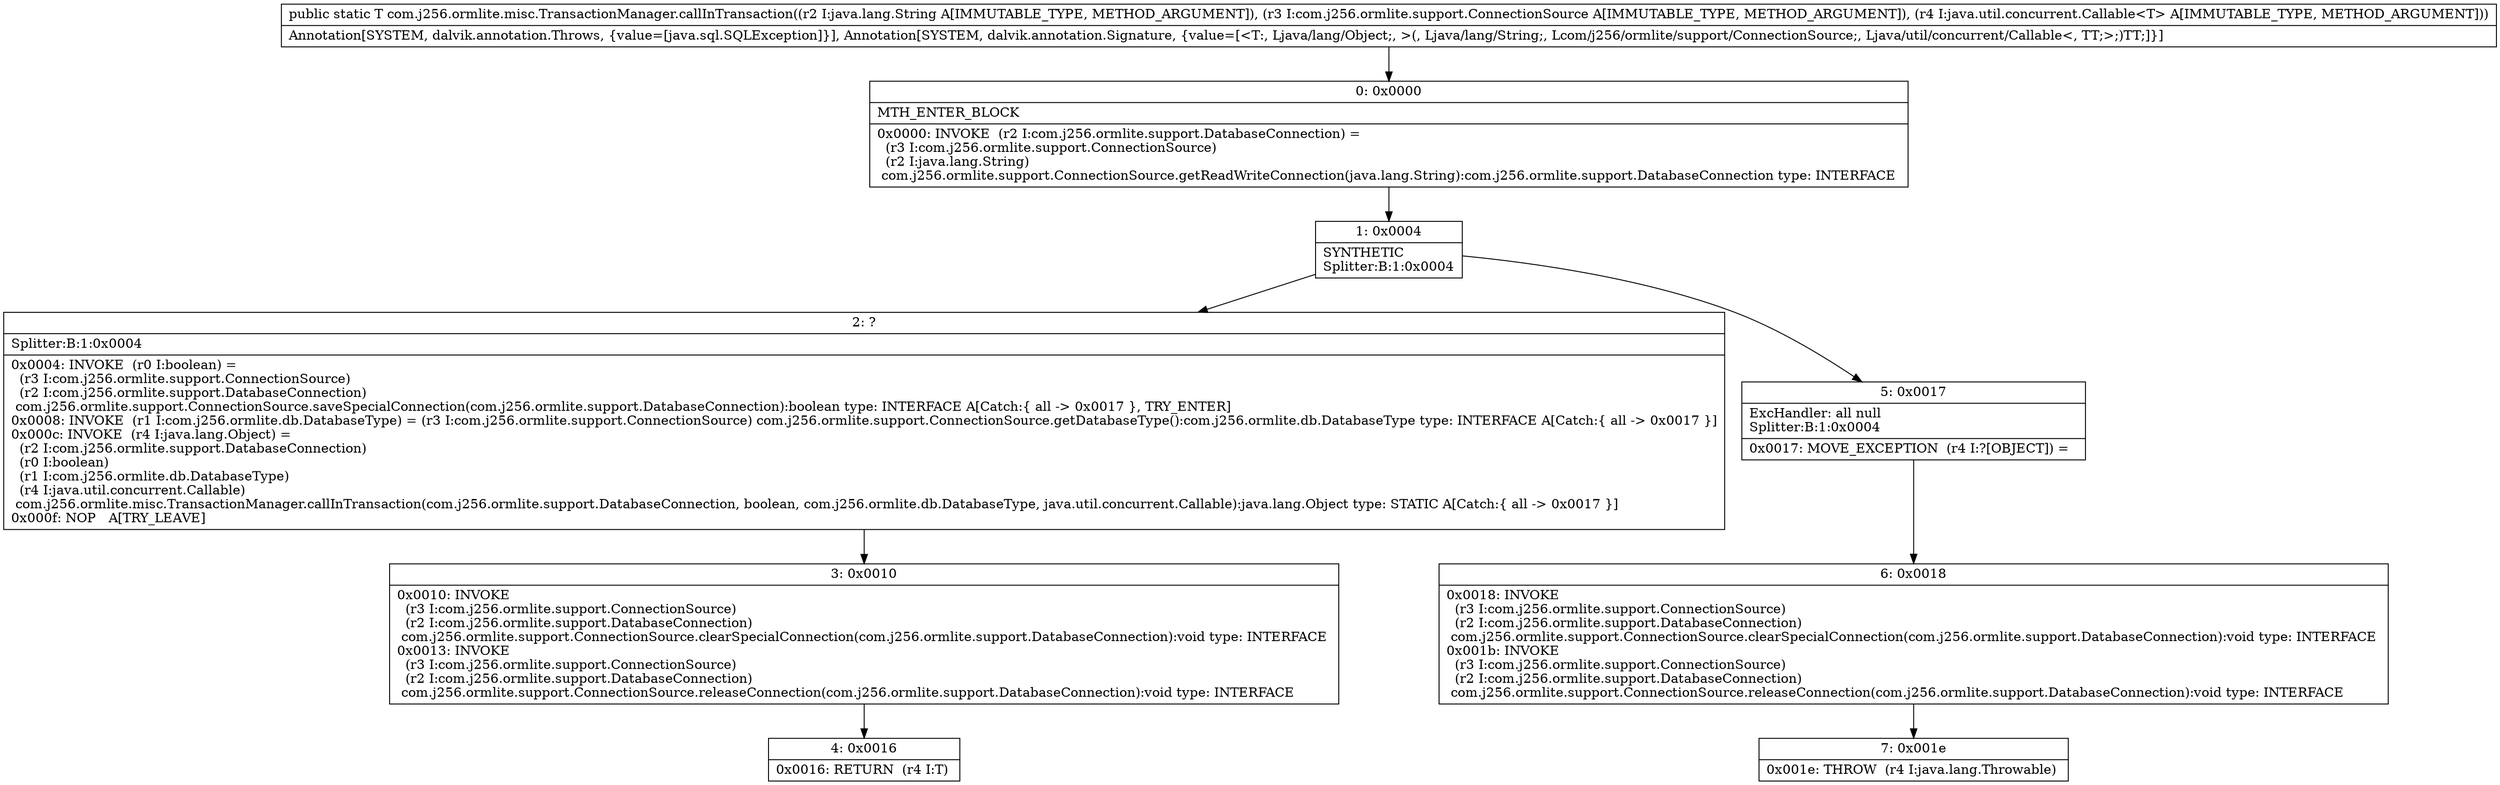 digraph "CFG forcom.j256.ormlite.misc.TransactionManager.callInTransaction(Ljava\/lang\/String;Lcom\/j256\/ormlite\/support\/ConnectionSource;Ljava\/util\/concurrent\/Callable;)Ljava\/lang\/Object;" {
Node_0 [shape=record,label="{0\:\ 0x0000|MTH_ENTER_BLOCK\l|0x0000: INVOKE  (r2 I:com.j256.ormlite.support.DatabaseConnection) = \l  (r3 I:com.j256.ormlite.support.ConnectionSource)\l  (r2 I:java.lang.String)\l com.j256.ormlite.support.ConnectionSource.getReadWriteConnection(java.lang.String):com.j256.ormlite.support.DatabaseConnection type: INTERFACE \l}"];
Node_1 [shape=record,label="{1\:\ 0x0004|SYNTHETIC\lSplitter:B:1:0x0004\l}"];
Node_2 [shape=record,label="{2\:\ ?|Splitter:B:1:0x0004\l|0x0004: INVOKE  (r0 I:boolean) = \l  (r3 I:com.j256.ormlite.support.ConnectionSource)\l  (r2 I:com.j256.ormlite.support.DatabaseConnection)\l com.j256.ormlite.support.ConnectionSource.saveSpecialConnection(com.j256.ormlite.support.DatabaseConnection):boolean type: INTERFACE A[Catch:\{ all \-\> 0x0017 \}, TRY_ENTER]\l0x0008: INVOKE  (r1 I:com.j256.ormlite.db.DatabaseType) = (r3 I:com.j256.ormlite.support.ConnectionSource) com.j256.ormlite.support.ConnectionSource.getDatabaseType():com.j256.ormlite.db.DatabaseType type: INTERFACE A[Catch:\{ all \-\> 0x0017 \}]\l0x000c: INVOKE  (r4 I:java.lang.Object) = \l  (r2 I:com.j256.ormlite.support.DatabaseConnection)\l  (r0 I:boolean)\l  (r1 I:com.j256.ormlite.db.DatabaseType)\l  (r4 I:java.util.concurrent.Callable)\l com.j256.ormlite.misc.TransactionManager.callInTransaction(com.j256.ormlite.support.DatabaseConnection, boolean, com.j256.ormlite.db.DatabaseType, java.util.concurrent.Callable):java.lang.Object type: STATIC A[Catch:\{ all \-\> 0x0017 \}]\l0x000f: NOP   A[TRY_LEAVE]\l}"];
Node_3 [shape=record,label="{3\:\ 0x0010|0x0010: INVOKE  \l  (r3 I:com.j256.ormlite.support.ConnectionSource)\l  (r2 I:com.j256.ormlite.support.DatabaseConnection)\l com.j256.ormlite.support.ConnectionSource.clearSpecialConnection(com.j256.ormlite.support.DatabaseConnection):void type: INTERFACE \l0x0013: INVOKE  \l  (r3 I:com.j256.ormlite.support.ConnectionSource)\l  (r2 I:com.j256.ormlite.support.DatabaseConnection)\l com.j256.ormlite.support.ConnectionSource.releaseConnection(com.j256.ormlite.support.DatabaseConnection):void type: INTERFACE \l}"];
Node_4 [shape=record,label="{4\:\ 0x0016|0x0016: RETURN  (r4 I:T) \l}"];
Node_5 [shape=record,label="{5\:\ 0x0017|ExcHandler: all null\lSplitter:B:1:0x0004\l|0x0017: MOVE_EXCEPTION  (r4 I:?[OBJECT]) =  \l}"];
Node_6 [shape=record,label="{6\:\ 0x0018|0x0018: INVOKE  \l  (r3 I:com.j256.ormlite.support.ConnectionSource)\l  (r2 I:com.j256.ormlite.support.DatabaseConnection)\l com.j256.ormlite.support.ConnectionSource.clearSpecialConnection(com.j256.ormlite.support.DatabaseConnection):void type: INTERFACE \l0x001b: INVOKE  \l  (r3 I:com.j256.ormlite.support.ConnectionSource)\l  (r2 I:com.j256.ormlite.support.DatabaseConnection)\l com.j256.ormlite.support.ConnectionSource.releaseConnection(com.j256.ormlite.support.DatabaseConnection):void type: INTERFACE \l}"];
Node_7 [shape=record,label="{7\:\ 0x001e|0x001e: THROW  (r4 I:java.lang.Throwable) \l}"];
MethodNode[shape=record,label="{public static T com.j256.ormlite.misc.TransactionManager.callInTransaction((r2 I:java.lang.String A[IMMUTABLE_TYPE, METHOD_ARGUMENT]), (r3 I:com.j256.ormlite.support.ConnectionSource A[IMMUTABLE_TYPE, METHOD_ARGUMENT]), (r4 I:java.util.concurrent.Callable\<T\> A[IMMUTABLE_TYPE, METHOD_ARGUMENT]))  | Annotation[SYSTEM, dalvik.annotation.Throws, \{value=[java.sql.SQLException]\}], Annotation[SYSTEM, dalvik.annotation.Signature, \{value=[\<T:, Ljava\/lang\/Object;, \>(, Ljava\/lang\/String;, Lcom\/j256\/ormlite\/support\/ConnectionSource;, Ljava\/util\/concurrent\/Callable\<, TT;\>;)TT;]\}]\l}"];
MethodNode -> Node_0;
Node_0 -> Node_1;
Node_1 -> Node_2;
Node_1 -> Node_5;
Node_2 -> Node_3;
Node_3 -> Node_4;
Node_5 -> Node_6;
Node_6 -> Node_7;
}

